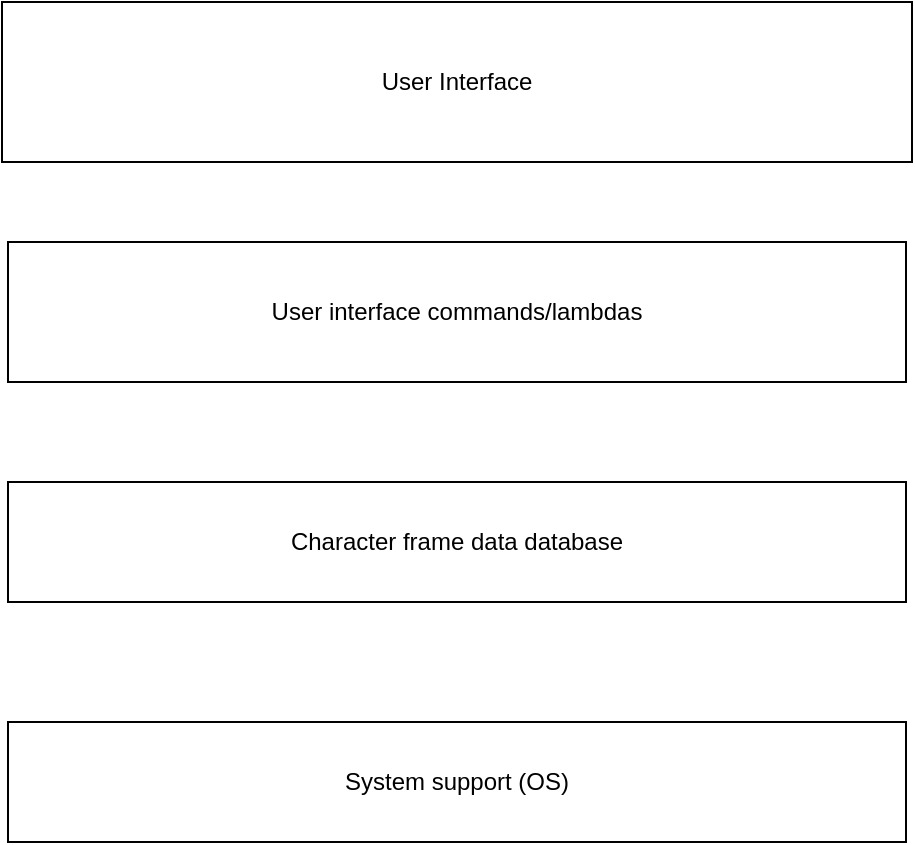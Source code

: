 <mxfile version="14.4.4" type="github"><diagram id="cAmXgVYi41oRRY2pzly0" name="Page-1"><mxGraphModel dx="786" dy="1161" grid="1" gridSize="10" guides="1" tooltips="1" connect="1" arrows="1" fold="1" page="1" pageScale="1" pageWidth="850" pageHeight="1100" math="0" shadow="0"><root><mxCell id="0"/><mxCell id="1" parent="0"/><mxCell id="iu0bc58ATbeQpO_P7Z79-1" value="User Interface" style="rounded=0;whiteSpace=wrap;html=1;" vertex="1" parent="1"><mxGeometry x="198" y="70" width="455" height="80" as="geometry"/></mxCell><mxCell id="iu0bc58ATbeQpO_P7Z79-2" value="User interface commands/lambdas" style="rounded=0;whiteSpace=wrap;html=1;" vertex="1" parent="1"><mxGeometry x="201" y="190" width="449" height="70" as="geometry"/></mxCell><mxCell id="iu0bc58ATbeQpO_P7Z79-3" value="Character frame data database " style="whiteSpace=wrap;html=1;" vertex="1" parent="1"><mxGeometry x="201" y="310" width="449" height="60" as="geometry"/></mxCell><mxCell id="iu0bc58ATbeQpO_P7Z79-4" value="System support (OS)" style="whiteSpace=wrap;html=1;" vertex="1" parent="1"><mxGeometry x="201" y="430" width="449" height="60" as="geometry"/></mxCell></root></mxGraphModel></diagram></mxfile>